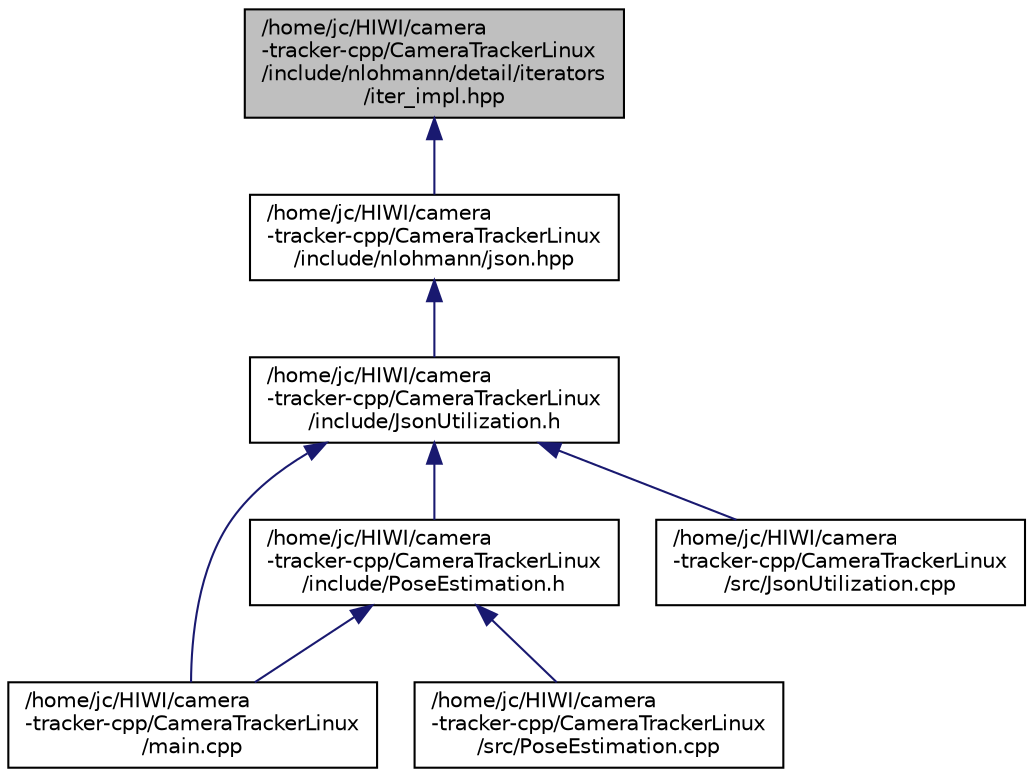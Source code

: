 digraph "/home/jc/HIWI/camera-tracker-cpp/CameraTrackerLinux/include/nlohmann/detail/iterators/iter_impl.hpp"
{
 // INTERACTIVE_SVG=YES
  edge [fontname="Helvetica",fontsize="10",labelfontname="Helvetica",labelfontsize="10"];
  node [fontname="Helvetica",fontsize="10",shape=record];
  Node1 [label="/home/jc/HIWI/camera\l-tracker-cpp/CameraTrackerLinux\l/include/nlohmann/detail/iterators\l/iter_impl.hpp",height=0.2,width=0.4,color="black", fillcolor="grey75", style="filled", fontcolor="black"];
  Node1 -> Node2 [dir="back",color="midnightblue",fontsize="10",style="solid",fontname="Helvetica"];
  Node2 [label="/home/jc/HIWI/camera\l-tracker-cpp/CameraTrackerLinux\l/include/nlohmann/json.hpp",height=0.2,width=0.4,color="black", fillcolor="white", style="filled",URL="$json_8hpp.html"];
  Node2 -> Node3 [dir="back",color="midnightblue",fontsize="10",style="solid",fontname="Helvetica"];
  Node3 [label="/home/jc/HIWI/camera\l-tracker-cpp/CameraTrackerLinux\l/include/JsonUtilization.h",height=0.2,width=0.4,color="black", fillcolor="white", style="filled",URL="$_json_utilization_8h.html",tooltip="This file contains the declaration of the namespace jsonUtilization. "];
  Node3 -> Node4 [dir="back",color="midnightblue",fontsize="10",style="solid",fontname="Helvetica"];
  Node4 [label="/home/jc/HIWI/camera\l-tracker-cpp/CameraTrackerLinux\l/include/PoseEstimation.h",height=0.2,width=0.4,color="black", fillcolor="white", style="filled",URL="$_pose_estimation_8h.html",tooltip="This file contains the declaration of the PoseEstimation class. "];
  Node4 -> Node5 [dir="back",color="midnightblue",fontsize="10",style="solid",fontname="Helvetica"];
  Node5 [label="/home/jc/HIWI/camera\l-tracker-cpp/CameraTrackerLinux\l/main.cpp",height=0.2,width=0.4,color="black", fillcolor="white", style="filled",URL="$main_8cpp.html"];
  Node4 -> Node6 [dir="back",color="midnightblue",fontsize="10",style="solid",fontname="Helvetica"];
  Node6 [label="/home/jc/HIWI/camera\l-tracker-cpp/CameraTrackerLinux\l/src/PoseEstimation.cpp",height=0.2,width=0.4,color="black", fillcolor="white", style="filled",URL="$_pose_estimation_8cpp.html"];
  Node3 -> Node5 [dir="back",color="midnightblue",fontsize="10",style="solid",fontname="Helvetica"];
  Node3 -> Node7 [dir="back",color="midnightblue",fontsize="10",style="solid",fontname="Helvetica"];
  Node7 [label="/home/jc/HIWI/camera\l-tracker-cpp/CameraTrackerLinux\l/src/JsonUtilization.cpp",height=0.2,width=0.4,color="black", fillcolor="white", style="filled",URL="$_json_utilization_8cpp.html"];
}
